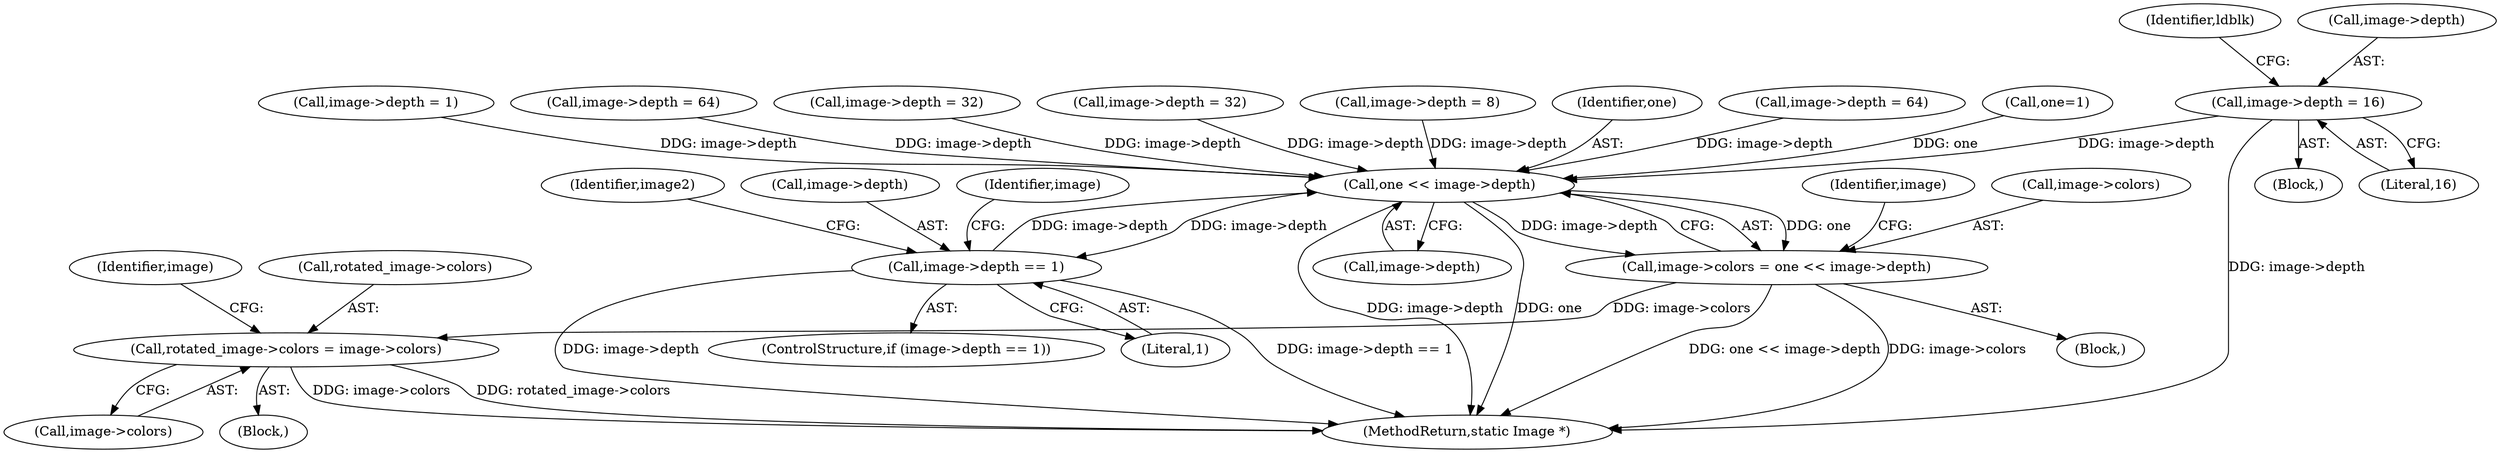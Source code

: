 digraph "0_ImageMagick_f3b483e8b054c50149912523b4773687e18afe25@pointer" {
"1000798" [label="(Call,image->depth = 16)"];
"1000965" [label="(Call,one << image->depth)"];
"1000961" [label="(Call,image->colors = one << image->depth)"];
"1001510" [label="(Call,rotated_image->colors = image->colors)"];
"1001454" [label="(Call,image->depth == 1)"];
"1000780" [label="(Call,image->depth = 8)"];
"1001461" [label="(Identifier,image)"];
"1000802" [label="(Literal,16)"];
"1001511" [label="(Call,rotated_image->colors)"];
"1000966" [label="(Identifier,one)"];
"1000798" [label="(Call,image->depth = 16)"];
"1000967" [label="(Call,image->depth)"];
"1001519" [label="(Identifier,image)"];
"1001466" [label="(Identifier,image2)"];
"1001781" [label="(MethodReturn,static Image *)"];
"1000889" [label="(Call,image->depth = 64)"];
"1000804" [label="(Identifier,ldblk)"];
"1001483" [label="(Block,)"];
"1000958" [label="(Call,one=1)"];
"1001458" [label="(Literal,1)"];
"1000974" [label="(Identifier,image)"];
"1000799" [label="(Call,image->depth)"];
"1000962" [label="(Call,image->colors)"];
"1000774" [label="(Call,image->depth = 1)"];
"1000838" [label="(Call,image->depth = 64)"];
"1001454" [label="(Call,image->depth == 1)"];
"1001455" [label="(Call,image->depth)"];
"1000818" [label="(Call,image->depth = 32)"];
"1001514" [label="(Call,image->colors)"];
"1001510" [label="(Call,rotated_image->colors = image->colors)"];
"1000961" [label="(Call,image->colors = one << image->depth)"];
"1000762" [label="(Block,)"];
"1000965" [label="(Call,one << image->depth)"];
"1000382" [label="(Block,)"];
"1001453" [label="(ControlStructure,if (image->depth == 1))"];
"1000857" [label="(Call,image->depth = 32)"];
"1000798" -> "1000762"  [label="AST: "];
"1000798" -> "1000802"  [label="CFG: "];
"1000799" -> "1000798"  [label="AST: "];
"1000802" -> "1000798"  [label="AST: "];
"1000804" -> "1000798"  [label="CFG: "];
"1000798" -> "1001781"  [label="DDG: image->depth"];
"1000798" -> "1000965"  [label="DDG: image->depth"];
"1000965" -> "1000961"  [label="AST: "];
"1000965" -> "1000967"  [label="CFG: "];
"1000966" -> "1000965"  [label="AST: "];
"1000967" -> "1000965"  [label="AST: "];
"1000961" -> "1000965"  [label="CFG: "];
"1000965" -> "1001781"  [label="DDG: image->depth"];
"1000965" -> "1001781"  [label="DDG: one"];
"1000965" -> "1000961"  [label="DDG: one"];
"1000965" -> "1000961"  [label="DDG: image->depth"];
"1000958" -> "1000965"  [label="DDG: one"];
"1000857" -> "1000965"  [label="DDG: image->depth"];
"1000780" -> "1000965"  [label="DDG: image->depth"];
"1000889" -> "1000965"  [label="DDG: image->depth"];
"1001454" -> "1000965"  [label="DDG: image->depth"];
"1000818" -> "1000965"  [label="DDG: image->depth"];
"1000838" -> "1000965"  [label="DDG: image->depth"];
"1000774" -> "1000965"  [label="DDG: image->depth"];
"1000965" -> "1001454"  [label="DDG: image->depth"];
"1000961" -> "1000382"  [label="AST: "];
"1000962" -> "1000961"  [label="AST: "];
"1000974" -> "1000961"  [label="CFG: "];
"1000961" -> "1001781"  [label="DDG: one << image->depth"];
"1000961" -> "1001781"  [label="DDG: image->colors"];
"1000961" -> "1001510"  [label="DDG: image->colors"];
"1001510" -> "1001483"  [label="AST: "];
"1001510" -> "1001514"  [label="CFG: "];
"1001511" -> "1001510"  [label="AST: "];
"1001514" -> "1001510"  [label="AST: "];
"1001519" -> "1001510"  [label="CFG: "];
"1001510" -> "1001781"  [label="DDG: rotated_image->colors"];
"1001510" -> "1001781"  [label="DDG: image->colors"];
"1001454" -> "1001453"  [label="AST: "];
"1001454" -> "1001458"  [label="CFG: "];
"1001455" -> "1001454"  [label="AST: "];
"1001458" -> "1001454"  [label="AST: "];
"1001461" -> "1001454"  [label="CFG: "];
"1001466" -> "1001454"  [label="CFG: "];
"1001454" -> "1001781"  [label="DDG: image->depth"];
"1001454" -> "1001781"  [label="DDG: image->depth == 1"];
}
